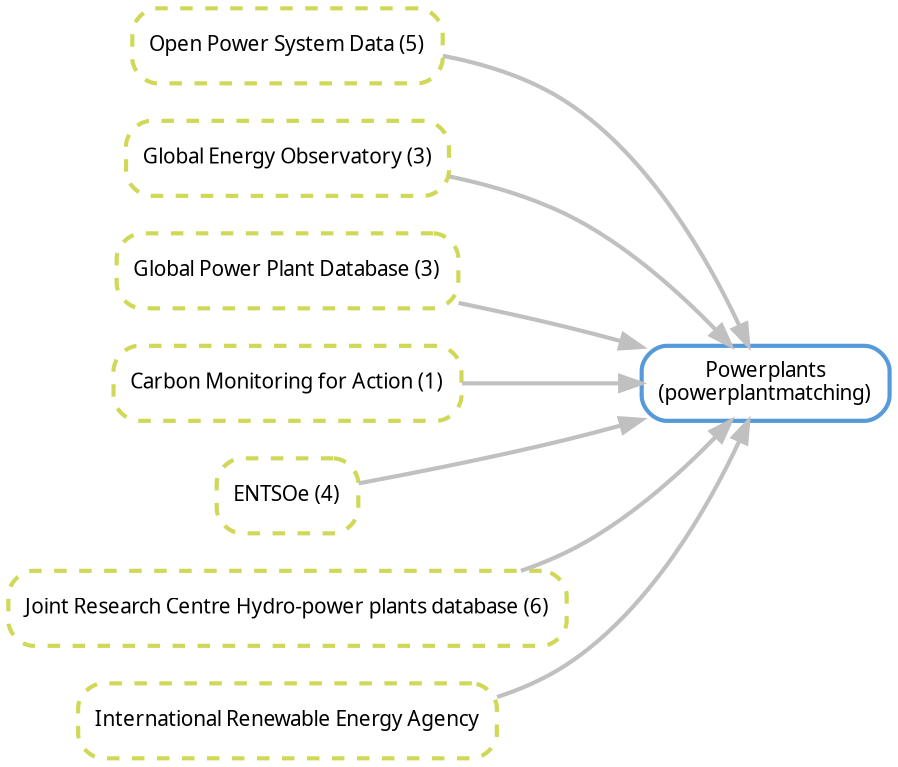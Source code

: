 digraph snakemake_dag {
    rankdir=LR;
    graph[bgcolor=white, margin=0];
    node[shape=box, style=rounded, fontname=sans,                 fontsize=10, penwidth=2];
    edge[penwidth=2, color=grey];
//        0[label = "Nordic Grid model", color = "0.56 0.6 0.85", style="rounded"];

        1[label = "Powerplants\n(powerplantmatching)", color = "0.58 0.6 0.85", style="rounded"];

        2[label = "Open Power System Data (5)", color = "0.18 0.6 0.85", style="rounded,dashed"];
        3[label = "Global Energy Observatory (3)", color = "0.18 0.6 0.85", style="rounded,dashed"];
        4[label = "Global Power Plant Database (3)", color = "0.18 0.6 0.85", style="rounded,dashed"];
        5[label = "Carbon Monitoring for Action (1)", color = "0.18 0.6 0.85", style="rounded,dashed"];
        6[label = "ENTSOe (4)", color = "0.18 0.6 0.85", style="rounded,dashed"];
        7[label = "Joint Research Centre Hydro-power plants database (6)", color = "0.18 0.6 0.85", style="rounded,dashed"];
        8[label = "International Renewable Energy Agency", color = "0.18 0.6 0.85", style="rounded,dashed"];
//        1 -> 0
        2 -> 1
        3 -> 1
        4 -> 1
        5 -> 1
        6 -> 1
        7 -> 1
        8 -> 1
}